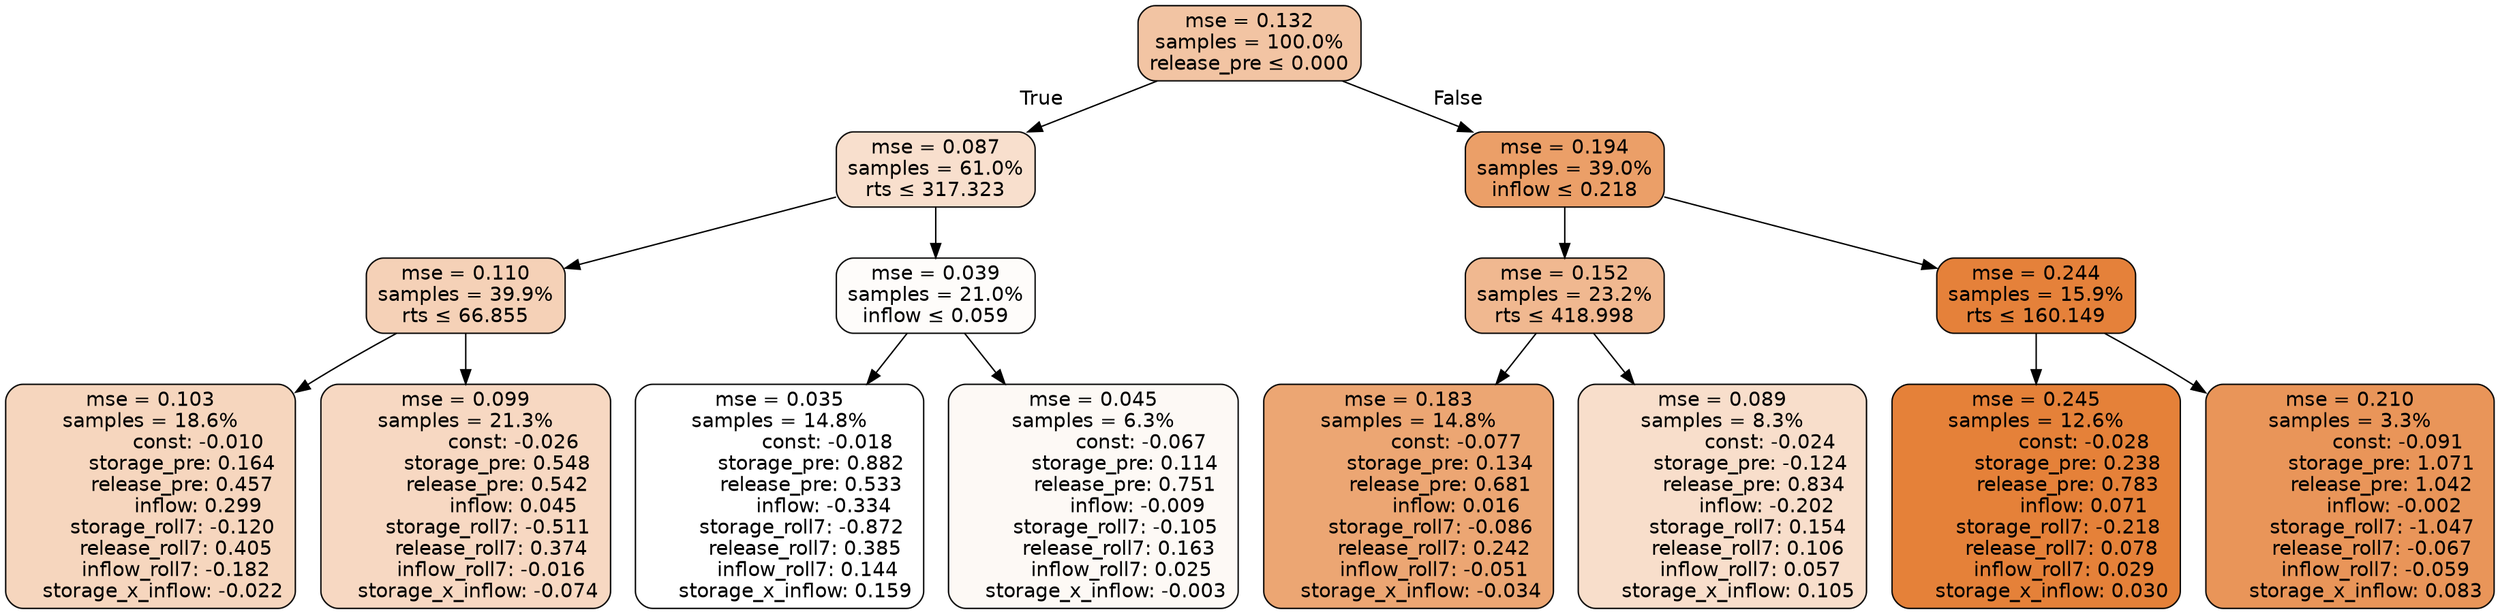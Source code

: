digraph tree {
bgcolor="transparent"
node [shape=rectangle, style="filled, rounded", color="black", fontname=helvetica] ;
edge [fontname=helvetica] ;
	"0" [label="mse = 0.132
samples = 100.0%
release_pre &le; 0.000", fillcolor="#f2c4a3"]
	"1" [label="mse = 0.087
samples = 61.0%
rts &le; 317.323", fillcolor="#f8dfcd"]
	"2" [label="mse = 0.110
samples = 39.9%
rts &le; 66.855", fillcolor="#f5d1b7"]
	"3" [label="mse = 0.103
samples = 18.6%
               const: -0.010
          storage_pre: 0.164
          release_pre: 0.457
               inflow: 0.299
       storage_roll7: -0.120
        release_roll7: 0.405
        inflow_roll7: -0.182
    storage_x_inflow: -0.022", fillcolor="#f6d6be"]
	"4" [label="mse = 0.099
samples = 21.3%
               const: -0.026
          storage_pre: 0.548
          release_pre: 0.542
               inflow: 0.045
       storage_roll7: -0.511
        release_roll7: 0.374
        inflow_roll7: -0.016
    storage_x_inflow: -0.074", fillcolor="#f7d8c2"]
	"5" [label="mse = 0.039
samples = 21.0%
inflow &le; 0.059", fillcolor="#fefcfa"]
	"6" [label="mse = 0.035
samples = 14.8%
               const: -0.018
          storage_pre: 0.882
          release_pre: 0.533
              inflow: -0.334
       storage_roll7: -0.872
        release_roll7: 0.385
         inflow_roll7: 0.144
     storage_x_inflow: 0.159", fillcolor="#ffffff"]
	"7" [label="mse = 0.045
samples = 6.3%
               const: -0.067
          storage_pre: 0.114
          release_pre: 0.751
              inflow: -0.009
       storage_roll7: -0.105
        release_roll7: 0.163
         inflow_roll7: 0.025
    storage_x_inflow: -0.003", fillcolor="#fdf9f5"]
	"8" [label="mse = 0.194
samples = 39.0%
inflow &le; 0.218", fillcolor="#eb9f68"]
	"9" [label="mse = 0.152
samples = 23.2%
rts &le; 418.998", fillcolor="#f0b890"]
	"10" [label="mse = 0.183
samples = 14.8%
               const: -0.077
          storage_pre: 0.134
          release_pre: 0.681
               inflow: 0.016
       storage_roll7: -0.086
        release_roll7: 0.242
        inflow_roll7: -0.051
    storage_x_inflow: -0.034", fillcolor="#eca673"]
	"11" [label="mse = 0.089
samples = 8.3%
               const: -0.024
         storage_pre: -0.124
          release_pre: 0.834
              inflow: -0.202
        storage_roll7: 0.154
        release_roll7: 0.106
         inflow_roll7: 0.057
     storage_x_inflow: 0.105", fillcolor="#f8decb"]
	"12" [label="mse = 0.244
samples = 15.9%
rts &le; 160.149", fillcolor="#e5813a"]
	"13" [label="mse = 0.245
samples = 12.6%
               const: -0.028
          storage_pre: 0.238
          release_pre: 0.783
               inflow: 0.071
       storage_roll7: -0.218
        release_roll7: 0.078
         inflow_roll7: 0.029
     storage_x_inflow: 0.030", fillcolor="#e58139"]
	"14" [label="mse = 0.210
samples = 3.3%
               const: -0.091
          storage_pre: 1.071
          release_pre: 1.042
              inflow: -0.002
       storage_roll7: -1.047
       release_roll7: -0.067
        inflow_roll7: -0.059
     storage_x_inflow: 0.083", fillcolor="#e99559"]

	"0" -> "1" [labeldistance=2.5, labelangle=45, headlabel="True"]
	"1" -> "2"
	"2" -> "3"
	"2" -> "4"
	"1" -> "5"
	"5" -> "6"
	"5" -> "7"
	"0" -> "8" [labeldistance=2.5, labelangle=-45, headlabel="False"]
	"8" -> "9"
	"9" -> "10"
	"9" -> "11"
	"8" -> "12"
	"12" -> "13"
	"12" -> "14"
}